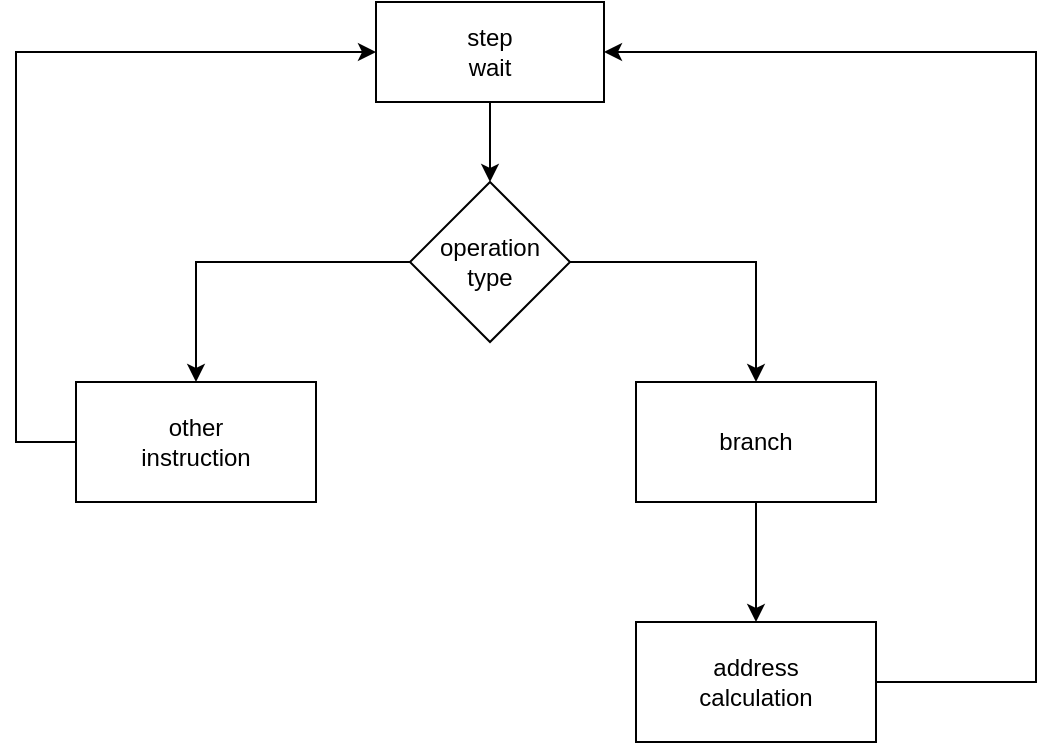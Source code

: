 <mxfile version="21.6.1" type="github">
  <diagram name="Pagina-1" id="BvZLiWGvvXwm4nVtBzlj">
    <mxGraphModel dx="880" dy="485" grid="1" gridSize="10" guides="1" tooltips="1" connect="1" arrows="1" fold="1" page="1" pageScale="1" pageWidth="827" pageHeight="1169" math="0" shadow="0">
      <root>
        <mxCell id="0" />
        <mxCell id="1" parent="0" />
        <mxCell id="xqy4iQtwoZSvaQh0FUmc-4" value="" style="edgeStyle=orthogonalEdgeStyle;rounded=0;orthogonalLoop=1;jettySize=auto;html=1;" edge="1" parent="1" source="xqy4iQtwoZSvaQh0FUmc-1" target="xqy4iQtwoZSvaQh0FUmc-3">
          <mxGeometry relative="1" as="geometry" />
        </mxCell>
        <mxCell id="xqy4iQtwoZSvaQh0FUmc-1" value="&lt;div&gt;step&lt;/div&gt;&lt;div&gt;wait&lt;br&gt;&lt;/div&gt;" style="rounded=0;whiteSpace=wrap;html=1;" vertex="1" parent="1">
          <mxGeometry x="360" y="30" width="114" height="50" as="geometry" />
        </mxCell>
        <mxCell id="xqy4iQtwoZSvaQh0FUmc-11" style="edgeStyle=orthogonalEdgeStyle;rounded=0;orthogonalLoop=1;jettySize=auto;html=1;entryX=0;entryY=0.5;entryDx=0;entryDy=0;" edge="1" parent="1" source="xqy4iQtwoZSvaQh0FUmc-2" target="xqy4iQtwoZSvaQh0FUmc-1">
          <mxGeometry relative="1" as="geometry">
            <Array as="points">
              <mxPoint x="180" y="250" />
              <mxPoint x="180" y="55" />
            </Array>
          </mxGeometry>
        </mxCell>
        <mxCell id="xqy4iQtwoZSvaQh0FUmc-2" value="&lt;div&gt;other&lt;/div&gt;&lt;div&gt;instruction&lt;br&gt;&lt;/div&gt;" style="rounded=0;whiteSpace=wrap;html=1;" vertex="1" parent="1">
          <mxGeometry x="210" y="220" width="120" height="60" as="geometry" />
        </mxCell>
        <mxCell id="xqy4iQtwoZSvaQh0FUmc-5" style="edgeStyle=orthogonalEdgeStyle;rounded=0;orthogonalLoop=1;jettySize=auto;html=1;" edge="1" parent="1" source="xqy4iQtwoZSvaQh0FUmc-3" target="xqy4iQtwoZSvaQh0FUmc-2">
          <mxGeometry relative="1" as="geometry" />
        </mxCell>
        <mxCell id="xqy4iQtwoZSvaQh0FUmc-8" style="edgeStyle=orthogonalEdgeStyle;rounded=0;orthogonalLoop=1;jettySize=auto;html=1;" edge="1" parent="1" source="xqy4iQtwoZSvaQh0FUmc-3" target="xqy4iQtwoZSvaQh0FUmc-7">
          <mxGeometry relative="1" as="geometry" />
        </mxCell>
        <mxCell id="xqy4iQtwoZSvaQh0FUmc-3" value="&lt;div&gt;operation&lt;/div&gt;&lt;div&gt;type&lt;br&gt;&lt;/div&gt;" style="rhombus;whiteSpace=wrap;html=1;" vertex="1" parent="1">
          <mxGeometry x="377" y="120" width="80" height="80" as="geometry" />
        </mxCell>
        <mxCell id="xqy4iQtwoZSvaQh0FUmc-10" value="" style="edgeStyle=orthogonalEdgeStyle;rounded=0;orthogonalLoop=1;jettySize=auto;html=1;" edge="1" parent="1" source="xqy4iQtwoZSvaQh0FUmc-7" target="xqy4iQtwoZSvaQh0FUmc-9">
          <mxGeometry relative="1" as="geometry" />
        </mxCell>
        <mxCell id="xqy4iQtwoZSvaQh0FUmc-7" value="branch" style="rounded=0;whiteSpace=wrap;html=1;" vertex="1" parent="1">
          <mxGeometry x="490" y="220" width="120" height="60" as="geometry" />
        </mxCell>
        <mxCell id="xqy4iQtwoZSvaQh0FUmc-12" style="edgeStyle=orthogonalEdgeStyle;rounded=0;orthogonalLoop=1;jettySize=auto;html=1;entryX=1;entryY=0.5;entryDx=0;entryDy=0;" edge="1" parent="1" source="xqy4iQtwoZSvaQh0FUmc-9" target="xqy4iQtwoZSvaQh0FUmc-1">
          <mxGeometry relative="1" as="geometry">
            <Array as="points">
              <mxPoint x="690" y="370" />
              <mxPoint x="690" y="55" />
            </Array>
          </mxGeometry>
        </mxCell>
        <mxCell id="xqy4iQtwoZSvaQh0FUmc-9" value="&lt;div&gt;address&lt;/div&gt;&lt;div&gt;calculation&lt;br&gt;&lt;/div&gt;" style="rounded=0;whiteSpace=wrap;html=1;" vertex="1" parent="1">
          <mxGeometry x="490" y="340" width="120" height="60" as="geometry" />
        </mxCell>
      </root>
    </mxGraphModel>
  </diagram>
</mxfile>
